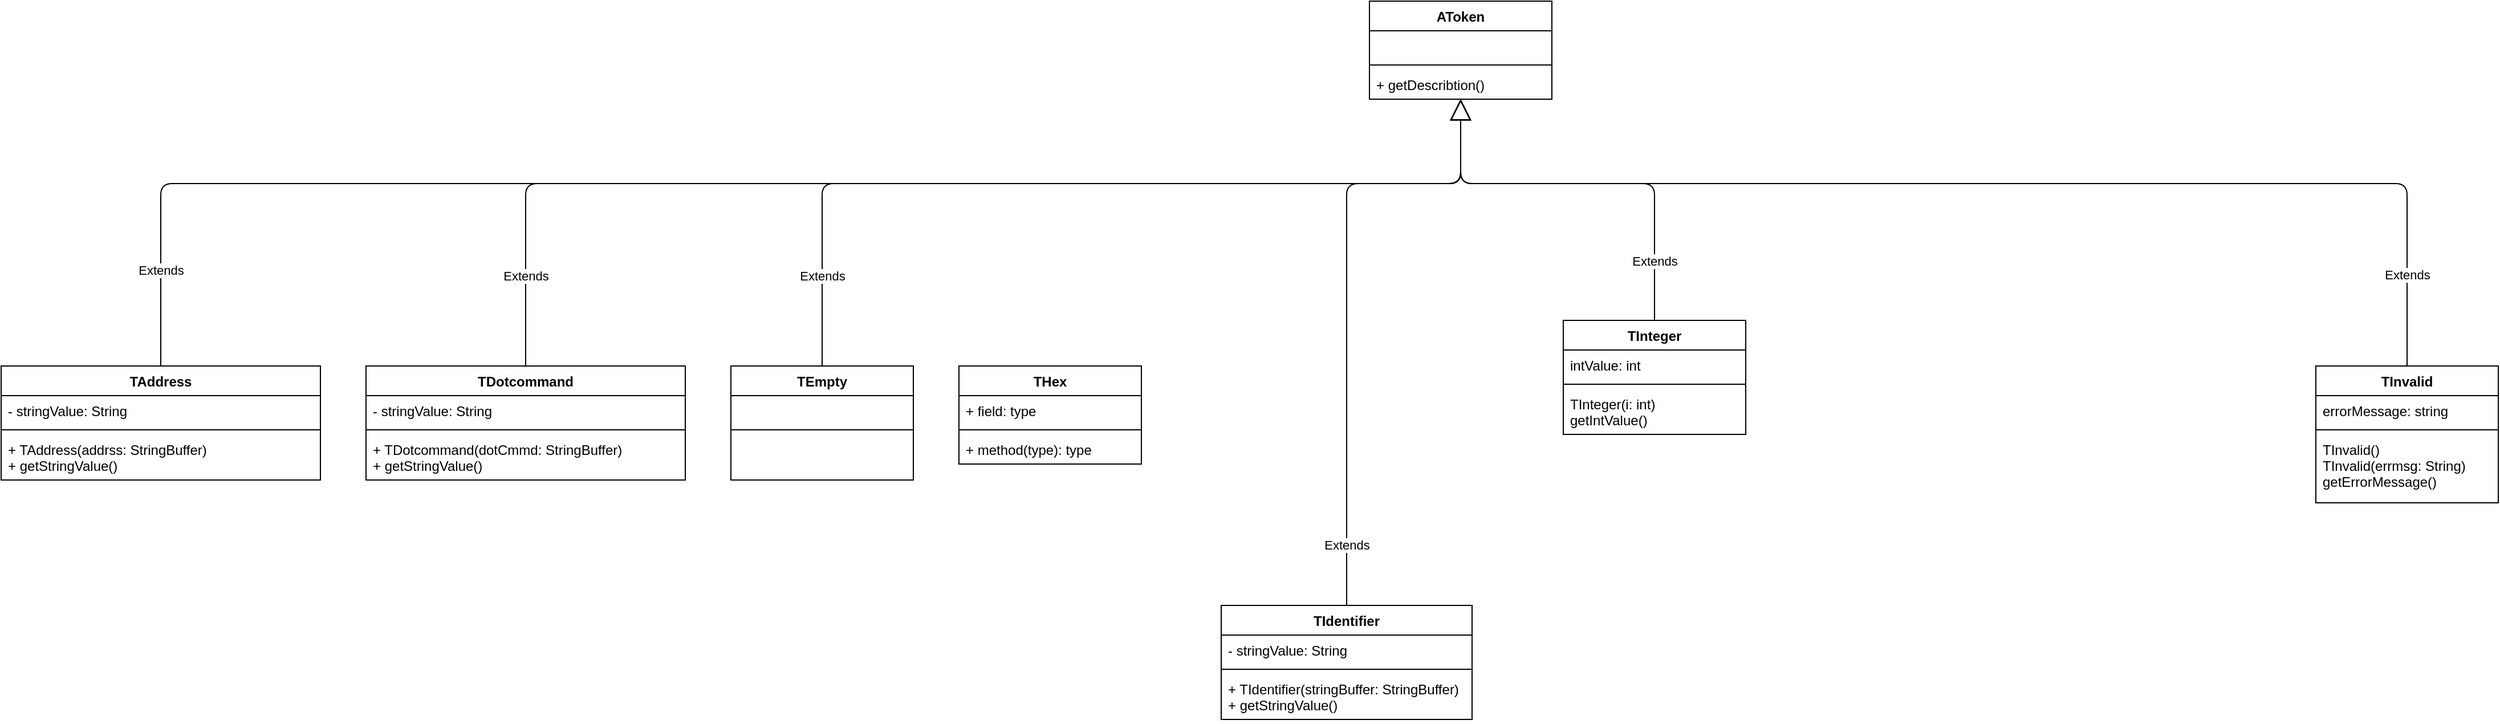 <mxfile version="15.0.4" type="github"><diagram id="HnikoeCksHrv3d20ux6d" name="Page-1"><mxGraphModel dx="2070" dy="1112" grid="1" gridSize="10" guides="1" tooltips="1" connect="1" arrows="1" fold="1" page="1" pageScale="1" pageWidth="850" pageHeight="1100" math="0" shadow="0"><root><mxCell id="0"/><mxCell id="1" parent="0"/><mxCell id="onpqcnygxdSsIgm2WQr1-6" value="TInteger" style="swimlane;fontStyle=1;align=center;verticalAlign=top;childLayout=stackLayout;horizontal=1;startSize=26;horizontalStack=0;resizeParent=1;resizeParentMax=0;resizeLast=0;collapsible=1;marginBottom=0;" vertex="1" parent="1"><mxGeometry x="530" y="320" width="160" height="100" as="geometry"><mxRectangle x="40" y="360" width="80" height="26" as="alternateBounds"/></mxGeometry></mxCell><mxCell id="onpqcnygxdSsIgm2WQr1-7" value="intValue: int" style="text;strokeColor=none;fillColor=none;align=left;verticalAlign=top;spacingLeft=4;spacingRight=4;overflow=hidden;rotatable=0;points=[[0,0.5],[1,0.5]];portConstraint=eastwest;" vertex="1" parent="onpqcnygxdSsIgm2WQr1-6"><mxGeometry y="26" width="160" height="26" as="geometry"/></mxCell><mxCell id="onpqcnygxdSsIgm2WQr1-8" value="" style="line;strokeWidth=1;fillColor=none;align=left;verticalAlign=middle;spacingTop=-1;spacingLeft=3;spacingRight=3;rotatable=0;labelPosition=right;points=[];portConstraint=eastwest;" vertex="1" parent="onpqcnygxdSsIgm2WQr1-6"><mxGeometry y="52" width="160" height="8" as="geometry"/></mxCell><mxCell id="onpqcnygxdSsIgm2WQr1-9" value="TInteger(i: int)&#10;getIntValue()" style="text;strokeColor=none;fillColor=none;align=left;verticalAlign=top;spacingLeft=4;spacingRight=4;overflow=hidden;rotatable=0;points=[[0,0.5],[1,0.5]];portConstraint=eastwest;" vertex="1" parent="onpqcnygxdSsIgm2WQr1-6"><mxGeometry y="60" width="160" height="40" as="geometry"/></mxCell><mxCell id="onpqcnygxdSsIgm2WQr1-14" value="AToken" style="swimlane;fontStyle=1;align=center;verticalAlign=top;childLayout=stackLayout;horizontal=1;startSize=26;horizontalStack=0;resizeParent=1;resizeParentMax=0;resizeLast=0;collapsible=1;marginBottom=0;" vertex="1" parent="1"><mxGeometry x="360" y="40" width="160" height="86" as="geometry"/></mxCell><mxCell id="onpqcnygxdSsIgm2WQr1-15" value="  " style="text;strokeColor=none;fillColor=none;align=left;verticalAlign=top;spacingLeft=4;spacingRight=4;overflow=hidden;rotatable=0;points=[[0,0.5],[1,0.5]];portConstraint=eastwest;" vertex="1" parent="onpqcnygxdSsIgm2WQr1-14"><mxGeometry y="26" width="160" height="26" as="geometry"/></mxCell><mxCell id="onpqcnygxdSsIgm2WQr1-16" value="" style="line;strokeWidth=1;fillColor=none;align=left;verticalAlign=middle;spacingTop=-1;spacingLeft=3;spacingRight=3;rotatable=0;labelPosition=right;points=[];portConstraint=eastwest;" vertex="1" parent="onpqcnygxdSsIgm2WQr1-14"><mxGeometry y="52" width="160" height="8" as="geometry"/></mxCell><mxCell id="onpqcnygxdSsIgm2WQr1-17" value="+ getDescribtion()" style="text;strokeColor=none;fillColor=none;align=left;verticalAlign=top;spacingLeft=4;spacingRight=4;overflow=hidden;rotatable=0;points=[[0,0.5],[1,0.5]];portConstraint=eastwest;" vertex="1" parent="onpqcnygxdSsIgm2WQr1-14"><mxGeometry y="60" width="160" height="26" as="geometry"/></mxCell><mxCell id="onpqcnygxdSsIgm2WQr1-29" value="Extends" style="endArrow=block;endSize=16;endFill=0;html=1;exitX=0.5;exitY=0;exitDx=0;exitDy=0;" edge="1" parent="1" source="onpqcnygxdSsIgm2WQr1-6" target="onpqcnygxdSsIgm2WQr1-17"><mxGeometry x="-0.711" width="160" relative="1" as="geometry"><mxPoint x="450" y="480" as="sourcePoint"/><mxPoint x="443" y="130" as="targetPoint"/><Array as="points"><mxPoint x="610" y="200"/><mxPoint x="440" y="200"/></Array><mxPoint as="offset"/></mxGeometry></mxCell><mxCell id="onpqcnygxdSsIgm2WQr1-30" value="Extends" style="endArrow=block;endSize=16;endFill=0;html=1;" edge="1" parent="1" source="onpqcnygxdSsIgm2WQr1-56" target="onpqcnygxdSsIgm2WQr1-17"><mxGeometry x="-0.878" width="160" relative="1" as="geometry"><mxPoint x="-640" y="360" as="sourcePoint"/><mxPoint x="433.684" y="126" as="targetPoint"/><Array as="points"><mxPoint x="-700" y="200"/><mxPoint x="440" y="200"/></Array><mxPoint as="offset"/></mxGeometry></mxCell><mxCell id="onpqcnygxdSsIgm2WQr1-31" value="TEmpty" style="swimlane;fontStyle=1;align=center;verticalAlign=top;childLayout=stackLayout;horizontal=1;startSize=26;horizontalStack=0;resizeParent=1;resizeParentMax=0;resizeLast=0;collapsible=1;marginBottom=0;" vertex="1" parent="1"><mxGeometry x="-200" y="360" width="160" height="100" as="geometry"><mxRectangle x="40" y="360" width="80" height="26" as="alternateBounds"/></mxGeometry></mxCell><mxCell id="onpqcnygxdSsIgm2WQr1-32" value=" " style="text;strokeColor=none;fillColor=none;align=left;verticalAlign=top;spacingLeft=4;spacingRight=4;overflow=hidden;rotatable=0;points=[[0,0.5],[1,0.5]];portConstraint=eastwest;" vertex="1" parent="onpqcnygxdSsIgm2WQr1-31"><mxGeometry y="26" width="160" height="26" as="geometry"/></mxCell><mxCell id="onpqcnygxdSsIgm2WQr1-33" value="" style="line;strokeWidth=1;fillColor=none;align=left;verticalAlign=middle;spacingTop=-1;spacingLeft=3;spacingRight=3;rotatable=0;labelPosition=right;points=[];portConstraint=eastwest;" vertex="1" parent="onpqcnygxdSsIgm2WQr1-31"><mxGeometry y="52" width="160" height="8" as="geometry"/></mxCell><mxCell id="onpqcnygxdSsIgm2WQr1-34" value="  " style="text;strokeColor=none;fillColor=none;align=left;verticalAlign=top;spacingLeft=4;spacingRight=4;overflow=hidden;rotatable=0;points=[[0,0.5],[1,0.5]];portConstraint=eastwest;" vertex="1" parent="onpqcnygxdSsIgm2WQr1-31"><mxGeometry y="60" width="160" height="40" as="geometry"/></mxCell><mxCell id="onpqcnygxdSsIgm2WQr1-35" value="Extends" style="endArrow=block;endSize=16;endFill=0;html=1;exitX=0.5;exitY=0;exitDx=0;exitDy=0;" edge="1" parent="1" source="onpqcnygxdSsIgm2WQr1-31" target="onpqcnygxdSsIgm2WQr1-17"><mxGeometry x="-0.801" width="160" relative="1" as="geometry"><mxPoint x="520" y="360" as="sourcePoint"/><mxPoint x="640" y="126" as="targetPoint"/><Array as="points"><mxPoint x="-120" y="200"/><mxPoint x="440" y="200"/></Array><mxPoint as="offset"/></mxGeometry></mxCell><mxCell id="onpqcnygxdSsIgm2WQr1-36" value="TIdentifier" style="swimlane;fontStyle=1;align=center;verticalAlign=top;childLayout=stackLayout;horizontal=1;startSize=26;horizontalStack=0;resizeParent=1;resizeParentMax=0;resizeLast=0;collapsible=1;marginBottom=0;" vertex="1" parent="1"><mxGeometry x="230" y="570" width="220" height="100" as="geometry"><mxRectangle x="40" y="360" width="80" height="26" as="alternateBounds"/></mxGeometry></mxCell><mxCell id="onpqcnygxdSsIgm2WQr1-37" value="- stringValue: String" style="text;strokeColor=none;fillColor=none;align=left;verticalAlign=top;spacingLeft=4;spacingRight=4;overflow=hidden;rotatable=0;points=[[0,0.5],[1,0.5]];portConstraint=eastwest;" vertex="1" parent="onpqcnygxdSsIgm2WQr1-36"><mxGeometry y="26" width="220" height="26" as="geometry"/></mxCell><mxCell id="onpqcnygxdSsIgm2WQr1-38" value="" style="line;strokeWidth=1;fillColor=none;align=left;verticalAlign=middle;spacingTop=-1;spacingLeft=3;spacingRight=3;rotatable=0;labelPosition=right;points=[];portConstraint=eastwest;" vertex="1" parent="onpqcnygxdSsIgm2WQr1-36"><mxGeometry y="52" width="220" height="8" as="geometry"/></mxCell><mxCell id="onpqcnygxdSsIgm2WQr1-39" value="+ TIdentifier(stringBuffer: StringBuffer)&#10;+ getStringValue()" style="text;strokeColor=none;fillColor=none;align=left;verticalAlign=top;spacingLeft=4;spacingRight=4;overflow=hidden;rotatable=0;points=[[0,0.5],[1,0.5]];portConstraint=eastwest;" vertex="1" parent="onpqcnygxdSsIgm2WQr1-36"><mxGeometry y="60" width="220" height="40" as="geometry"/></mxCell><mxCell id="onpqcnygxdSsIgm2WQr1-40" value="Extends" style="endArrow=block;endSize=16;endFill=0;html=1;exitX=0.5;exitY=0;exitDx=0;exitDy=0;" edge="1" parent="1" source="onpqcnygxdSsIgm2WQr1-36" target="onpqcnygxdSsIgm2WQr1-17"><mxGeometry x="-0.804" width="160" relative="1" as="geometry"><mxPoint x="-80" y="354" as="sourcePoint"/><mxPoint x="40" y="120" as="targetPoint"/><Array as="points"><mxPoint x="340" y="200"/><mxPoint x="440" y="200"/></Array><mxPoint as="offset"/></mxGeometry></mxCell><mxCell id="onpqcnygxdSsIgm2WQr1-41" value="TInvalid" style="swimlane;fontStyle=1;align=center;verticalAlign=top;childLayout=stackLayout;horizontal=1;startSize=26;horizontalStack=0;resizeParent=1;resizeParentMax=0;resizeLast=0;collapsible=1;marginBottom=0;" vertex="1" parent="1"><mxGeometry x="1190" y="360" width="160" height="120" as="geometry"><mxRectangle x="40" y="360" width="80" height="26" as="alternateBounds"/></mxGeometry></mxCell><mxCell id="onpqcnygxdSsIgm2WQr1-42" value="errorMessage: string" style="text;strokeColor=none;fillColor=none;align=left;verticalAlign=top;spacingLeft=4;spacingRight=4;overflow=hidden;rotatable=0;points=[[0,0.5],[1,0.5]];portConstraint=eastwest;" vertex="1" parent="onpqcnygxdSsIgm2WQr1-41"><mxGeometry y="26" width="160" height="26" as="geometry"/></mxCell><mxCell id="onpqcnygxdSsIgm2WQr1-43" value="" style="line;strokeWidth=1;fillColor=none;align=left;verticalAlign=middle;spacingTop=-1;spacingLeft=3;spacingRight=3;rotatable=0;labelPosition=right;points=[];portConstraint=eastwest;" vertex="1" parent="onpqcnygxdSsIgm2WQr1-41"><mxGeometry y="52" width="160" height="8" as="geometry"/></mxCell><mxCell id="onpqcnygxdSsIgm2WQr1-44" value="TInvalid()&#10;TInvalid(errmsg: String)&#10;getErrorMessage()&#10;" style="text;strokeColor=none;fillColor=none;align=left;verticalAlign=top;spacingLeft=4;spacingRight=4;overflow=hidden;rotatable=0;points=[[0,0.5],[1,0.5]];portConstraint=eastwest;" vertex="1" parent="onpqcnygxdSsIgm2WQr1-41"><mxGeometry y="60" width="160" height="60" as="geometry"/></mxCell><mxCell id="onpqcnygxdSsIgm2WQr1-45" value="Extends" style="endArrow=block;endSize=16;endFill=0;html=1;exitX=0.5;exitY=0;exitDx=0;exitDy=0;" edge="1" parent="1" source="onpqcnygxdSsIgm2WQr1-41" target="onpqcnygxdSsIgm2WQr1-17"><mxGeometry x="-0.85" width="160" relative="1" as="geometry"><mxPoint x="780" y="354" as="sourcePoint"/><mxPoint x="700" y="120" as="targetPoint"/><Array as="points"><mxPoint x="1270" y="200"/><mxPoint x="440" y="200"/></Array><mxPoint as="offset"/></mxGeometry></mxCell><mxCell id="onpqcnygxdSsIgm2WQr1-46" value="TDotcommand" style="swimlane;fontStyle=1;align=center;verticalAlign=top;childLayout=stackLayout;horizontal=1;startSize=26;horizontalStack=0;resizeParent=1;resizeParentMax=0;resizeLast=0;collapsible=1;marginBottom=0;" vertex="1" parent="1"><mxGeometry x="-520" y="360" width="280" height="100" as="geometry"><mxRectangle x="40" y="360" width="80" height="26" as="alternateBounds"/></mxGeometry></mxCell><mxCell id="onpqcnygxdSsIgm2WQr1-47" value="- stringValue: String" style="text;strokeColor=none;fillColor=none;align=left;verticalAlign=top;spacingLeft=4;spacingRight=4;overflow=hidden;rotatable=0;points=[[0,0.5],[1,0.5]];portConstraint=eastwest;" vertex="1" parent="onpqcnygxdSsIgm2WQr1-46"><mxGeometry y="26" width="280" height="26" as="geometry"/></mxCell><mxCell id="onpqcnygxdSsIgm2WQr1-48" value="" style="line;strokeWidth=1;fillColor=none;align=left;verticalAlign=middle;spacingTop=-1;spacingLeft=3;spacingRight=3;rotatable=0;labelPosition=right;points=[];portConstraint=eastwest;" vertex="1" parent="onpqcnygxdSsIgm2WQr1-46"><mxGeometry y="52" width="280" height="8" as="geometry"/></mxCell><mxCell id="onpqcnygxdSsIgm2WQr1-49" value="+ TDotcommand(dotCmmd: StringBuffer)&#10;+ getStringValue()" style="text;strokeColor=none;fillColor=none;align=left;verticalAlign=top;spacingLeft=4;spacingRight=4;overflow=hidden;rotatable=0;points=[[0,0.5],[1,0.5]];portConstraint=eastwest;" vertex="1" parent="onpqcnygxdSsIgm2WQr1-46"><mxGeometry y="60" width="280" height="40" as="geometry"/></mxCell><mxCell id="onpqcnygxdSsIgm2WQr1-50" value="Extends" style="endArrow=block;endSize=16;endFill=0;html=1;exitX=0.5;exitY=0;exitDx=0;exitDy=0;" edge="1" parent="1" source="onpqcnygxdSsIgm2WQr1-46" target="onpqcnygxdSsIgm2WQr1-17"><mxGeometry x="-0.85" width="160" relative="1" as="geometry"><mxPoint x="-630" y="370" as="sourcePoint"/><mxPoint x="450" y="136" as="targetPoint"/><Array as="points"><mxPoint x="-380" y="200"/><mxPoint x="440" y="200"/></Array><mxPoint as="offset"/></mxGeometry></mxCell><mxCell id="onpqcnygxdSsIgm2WQr1-51" value="THex" style="swimlane;fontStyle=1;align=center;verticalAlign=top;childLayout=stackLayout;horizontal=1;startSize=26;horizontalStack=0;resizeParent=1;resizeParentMax=0;resizeLast=0;collapsible=1;marginBottom=0;" vertex="1" parent="1"><mxGeometry y="360" width="160" height="86" as="geometry"/></mxCell><mxCell id="onpqcnygxdSsIgm2WQr1-52" value="+ field: type" style="text;strokeColor=none;fillColor=none;align=left;verticalAlign=top;spacingLeft=4;spacingRight=4;overflow=hidden;rotatable=0;points=[[0,0.5],[1,0.5]];portConstraint=eastwest;" vertex="1" parent="onpqcnygxdSsIgm2WQr1-51"><mxGeometry y="26" width="160" height="26" as="geometry"/></mxCell><mxCell id="onpqcnygxdSsIgm2WQr1-53" value="" style="line;strokeWidth=1;fillColor=none;align=left;verticalAlign=middle;spacingTop=-1;spacingLeft=3;spacingRight=3;rotatable=0;labelPosition=right;points=[];portConstraint=eastwest;" vertex="1" parent="onpqcnygxdSsIgm2WQr1-51"><mxGeometry y="52" width="160" height="8" as="geometry"/></mxCell><mxCell id="onpqcnygxdSsIgm2WQr1-54" value="+ method(type): type" style="text;strokeColor=none;fillColor=none;align=left;verticalAlign=top;spacingLeft=4;spacingRight=4;overflow=hidden;rotatable=0;points=[[0,0.5],[1,0.5]];portConstraint=eastwest;" vertex="1" parent="onpqcnygxdSsIgm2WQr1-51"><mxGeometry y="60" width="160" height="26" as="geometry"/></mxCell><mxCell id="onpqcnygxdSsIgm2WQr1-56" value="TAddress" style="swimlane;fontStyle=1;align=center;verticalAlign=top;childLayout=stackLayout;horizontal=1;startSize=26;horizontalStack=0;resizeParent=1;resizeParentMax=0;resizeLast=0;collapsible=1;marginBottom=0;" vertex="1" parent="1"><mxGeometry x="-840" y="360" width="280" height="100" as="geometry"><mxRectangle x="40" y="360" width="80" height="26" as="alternateBounds"/></mxGeometry></mxCell><mxCell id="onpqcnygxdSsIgm2WQr1-57" value="- stringValue: String" style="text;strokeColor=none;fillColor=none;align=left;verticalAlign=top;spacingLeft=4;spacingRight=4;overflow=hidden;rotatable=0;points=[[0,0.5],[1,0.5]];portConstraint=eastwest;" vertex="1" parent="onpqcnygxdSsIgm2WQr1-56"><mxGeometry y="26" width="280" height="26" as="geometry"/></mxCell><mxCell id="onpqcnygxdSsIgm2WQr1-58" value="" style="line;strokeWidth=1;fillColor=none;align=left;verticalAlign=middle;spacingTop=-1;spacingLeft=3;spacingRight=3;rotatable=0;labelPosition=right;points=[];portConstraint=eastwest;" vertex="1" parent="onpqcnygxdSsIgm2WQr1-56"><mxGeometry y="52" width="280" height="8" as="geometry"/></mxCell><mxCell id="onpqcnygxdSsIgm2WQr1-59" value="+ TAddress(addrss: StringBuffer)&#10;+ getStringValue()" style="text;strokeColor=none;fillColor=none;align=left;verticalAlign=top;spacingLeft=4;spacingRight=4;overflow=hidden;rotatable=0;points=[[0,0.5],[1,0.5]];portConstraint=eastwest;" vertex="1" parent="onpqcnygxdSsIgm2WQr1-56"><mxGeometry y="60" width="280" height="40" as="geometry"/></mxCell></root></mxGraphModel></diagram></mxfile>